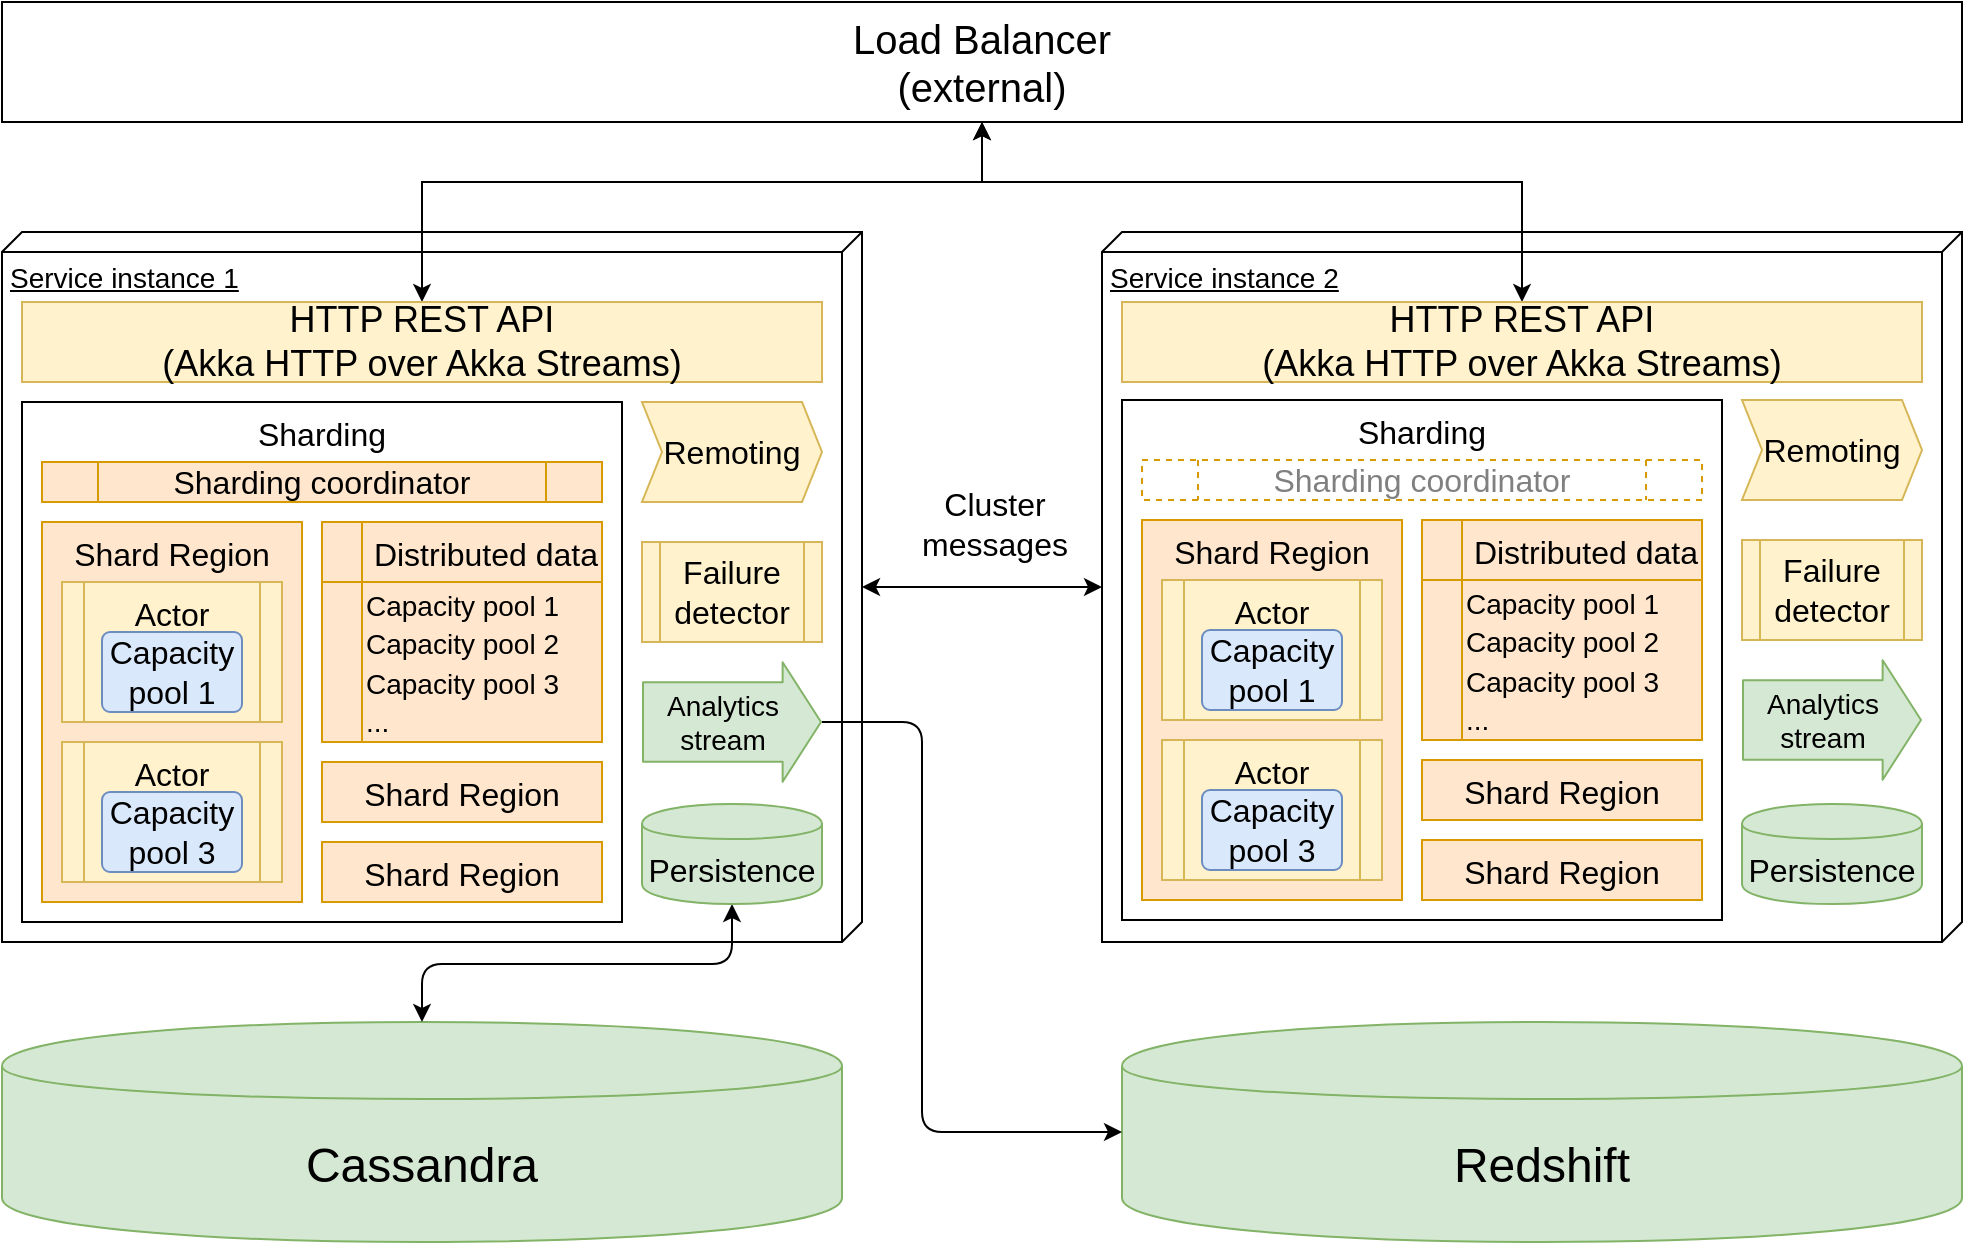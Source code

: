 <mxfile version="13.4.2" type="device"><diagram id="LK8TuRsa2vT0VlihYCzC" name="Page-1"><mxGraphModel dx="2525" dy="904" grid="1" gridSize="10" guides="1" tooltips="1" connect="1" arrows="1" fold="1" page="1" pageScale="1" pageWidth="850" pageHeight="1100" math="0" shadow="0"><root><mxCell id="0"/><mxCell id="1" parent="0"/><mxCell id="uVnXu0M_bN9vel0Fh6BO-103" value="Cluster&lt;br&gt;messages" style="edgeStyle=orthogonalEdgeStyle;rounded=0;orthogonalLoop=1;jettySize=auto;html=1;startArrow=classic;startFill=1;fontSize=16;" edge="1" parent="1" source="tTwzh7BgLfRT5gA1_CXw-3" target="uVnXu0M_bN9vel0Fh6BO-102"><mxGeometry x="0.091" y="33" relative="1" as="geometry"><mxPoint y="1" as="offset"/></mxGeometry></mxCell><mxCell id="tTwzh7BgLfRT5gA1_CXw-3" value="Service instance 1" style="verticalAlign=top;align=left;spacingTop=8;spacingLeft=2;spacingRight=12;shape=cube;size=10;direction=south;fontStyle=4;html=1;fontSize=14;" parent="1" vertex="1"><mxGeometry x="-810" y="135" width="430" height="355" as="geometry"/></mxCell><mxCell id="uVnXu0M_bN9vel0Fh6BO-102" value="Service instance 2" style="verticalAlign=top;align=left;spacingTop=8;spacingLeft=2;spacingRight=12;shape=cube;size=10;direction=south;fontStyle=4;html=1;fontSize=14;" vertex="1" parent="1"><mxGeometry x="-260" y="135" width="430" height="355" as="geometry"/></mxCell><mxCell id="tTwzh7BgLfRT5gA1_CXw-22" value="Cassandra" style="shape=cylinder;whiteSpace=wrap;html=1;boundedLbl=1;backgroundOutline=1;fontSize=24;fillColor=#d5e8d4;strokeColor=#82b366;" parent="1" vertex="1"><mxGeometry x="-810" y="530" width="420" height="110" as="geometry"/></mxCell><mxCell id="uVnXu0M_bN9vel0Fh6BO-125" style="edgeStyle=orthogonalEdgeStyle;rounded=0;orthogonalLoop=1;jettySize=auto;html=1;exitX=0.5;exitY=1;exitDx=0;exitDy=0;startArrow=classic;startFill=1;fontSize=16;" edge="1" parent="1" source="tTwzh7BgLfRT5gA1_CXw-33" target="tTwzh7BgLfRT5gA1_CXw-31"><mxGeometry relative="1" as="geometry"><Array as="points"><mxPoint x="-320" y="110"/><mxPoint x="-600" y="110"/></Array></mxGeometry></mxCell><mxCell id="uVnXu0M_bN9vel0Fh6BO-126" style="edgeStyle=orthogonalEdgeStyle;rounded=0;orthogonalLoop=1;jettySize=auto;html=1;exitX=0.5;exitY=1;exitDx=0;exitDy=0;startArrow=classic;startFill=1;fontSize=16;" edge="1" parent="1" source="tTwzh7BgLfRT5gA1_CXw-33" target="uVnXu0M_bN9vel0Fh6BO-104"><mxGeometry relative="1" as="geometry"><Array as="points"><mxPoint x="-320" y="110"/><mxPoint x="-50" y="110"/></Array></mxGeometry></mxCell><mxCell id="tTwzh7BgLfRT5gA1_CXw-33" value="Load Balancer&lt;br&gt;(external)" style="rounded=0;whiteSpace=wrap;html=1;fontSize=20;" parent="1" vertex="1"><mxGeometry x="-810" y="20" width="980" height="60" as="geometry"/></mxCell><mxCell id="tTwzh7BgLfRT5gA1_CXw-31" value="HTTP REST API&lt;br style=&quot;font-size: 18px&quot;&gt;(Akka HTTP over Akka Streams)" style="rounded=0;whiteSpace=wrap;html=1;fontSize=18;fillColor=#fff2cc;strokeColor=#d6b656;" parent="1" vertex="1"><mxGeometry x="-800" y="170" width="400" height="40" as="geometry"/></mxCell><mxCell id="uVnXu0M_bN9vel0Fh6BO-20" value="Sharding" style="rounded=0;whiteSpace=wrap;html=1;fontSize=16;verticalAlign=top;" vertex="1" parent="1"><mxGeometry x="-800" y="220" width="300" height="260" as="geometry"/></mxCell><mxCell id="uVnXu0M_bN9vel0Fh6BO-6" value="Shard Region" style="rounded=0;whiteSpace=wrap;html=1;fontSize=16;verticalAlign=top;fillColor=#ffe6cc;strokeColor=#d79b00;" vertex="1" parent="1"><mxGeometry x="-790" y="280" width="130" height="190" as="geometry"/></mxCell><mxCell id="uVnXu0M_bN9vel0Fh6BO-21" value="Shard Region" style="rounded=0;whiteSpace=wrap;html=1;fontSize=16;verticalAlign=top;fillColor=#ffe6cc;strokeColor=#d79b00;" vertex="1" parent="1"><mxGeometry x="-650" y="440" width="140" height="30" as="geometry"/></mxCell><mxCell id="uVnXu0M_bN9vel0Fh6BO-22" value="Shard Region" style="rounded=0;whiteSpace=wrap;html=1;fontSize=16;verticalAlign=top;fillColor=#ffe6cc;strokeColor=#d79b00;" vertex="1" parent="1"><mxGeometry x="-650" y="400" width="140" height="30" as="geometry"/></mxCell><mxCell id="uVnXu0M_bN9vel0Fh6BO-24" value="Sharding coordinator" style="shape=process;whiteSpace=wrap;html=1;backgroundOutline=1;fontSize=16;fillColor=#ffe6cc;strokeColor=#d79b00;" vertex="1" parent="1"><mxGeometry x="-790" y="250" width="280" height="20" as="geometry"/></mxCell><mxCell id="uVnXu0M_bN9vel0Fh6BO-36" value="Failure detector" style="shape=process;whiteSpace=wrap;html=1;backgroundOutline=1;fontSize=16;align=center;fillColor=#fff2cc;strokeColor=#d6b656;" vertex="1" parent="1"><mxGeometry x="-490" y="290" width="90" height="50" as="geometry"/></mxCell><mxCell id="uVnXu0M_bN9vel0Fh6BO-37" value="Remoting" style="shape=step;perimeter=stepPerimeter;whiteSpace=wrap;html=1;fixedSize=1;fontSize=16;align=center;size=10;fillColor=#fff2cc;strokeColor=#d6b656;" vertex="1" parent="1"><mxGeometry x="-490" y="220" width="90" height="50" as="geometry"/></mxCell><mxCell id="uVnXu0M_bN9vel0Fh6BO-128" style="edgeStyle=orthogonalEdgeStyle;rounded=1;orthogonalLoop=1;jettySize=auto;html=1;exitX=0.5;exitY=1;exitDx=0;exitDy=0;startArrow=classic;startFill=1;fontSize=16;" edge="1" parent="1" source="uVnXu0M_bN9vel0Fh6BO-38" target="tTwzh7BgLfRT5gA1_CXw-22"><mxGeometry relative="1" as="geometry"><Array as="points"><mxPoint x="-445" y="501"/><mxPoint x="-600" y="501"/></Array></mxGeometry></mxCell><mxCell id="uVnXu0M_bN9vel0Fh6BO-38" value="Persistence" style="shape=cylinder;whiteSpace=wrap;html=1;boundedLbl=1;backgroundOutline=1;fontSize=16;align=center;fillColor=#d5e8d4;strokeColor=#82b366;" vertex="1" parent="1"><mxGeometry x="-490" y="421" width="90" height="50" as="geometry"/></mxCell><mxCell id="uVnXu0M_bN9vel0Fh6BO-66" value="" style="shape=flexArrow;endArrow=classic;html=1;fontSize=18;width=39.866;endSize=6.063;endWidth=18.944;fillColor=#d5e8d4;strokeColor=#82b366;" edge="1" parent="1"><mxGeometry width="50" height="50" relative="1" as="geometry"><mxPoint x="-490" y="380" as="sourcePoint"/><mxPoint x="-400" y="380" as="targetPoint"/></mxGeometry></mxCell><mxCell id="uVnXu0M_bN9vel0Fh6BO-68" value="Analytics&lt;br style=&quot;font-size: 14px;&quot;&gt;stream" style="edgeLabel;html=1;align=center;verticalAlign=middle;resizable=0;points=[];fontSize=14;labelBackgroundColor=none;" vertex="1" connectable="0" parent="uVnXu0M_bN9vel0Fh6BO-66"><mxGeometry x="0.438" y="6" relative="1" as="geometry"><mxPoint x="-24.65" y="6" as="offset"/></mxGeometry></mxCell><mxCell id="uVnXu0M_bN9vel0Fh6BO-73" value="" style="group;fillColor=#ffe6cc;strokeColor=#d79b00;" vertex="1" connectable="0" parent="1"><mxGeometry x="-650" y="280" width="140" height="110" as="geometry"/></mxCell><mxCell id="uVnXu0M_bN9vel0Fh6BO-74" value="" style="group;fillColor=#fff2cc;strokeColor=#d6b656;" vertex="1" connectable="0" parent="1"><mxGeometry x="-780" y="310" width="110" height="70" as="geometry"/></mxCell><mxCell id="uVnXu0M_bN9vel0Fh6BO-75" value="" style="group;fillColor=#dae8fc;strokeColor=#6c8ebf;" vertex="1" connectable="0" parent="1"><mxGeometry x="-780" y="390" width="110" height="70" as="geometry"/></mxCell><mxCell id="uVnXu0M_bN9vel0Fh6BO-15" value="Actor" style="shape=process;whiteSpace=wrap;html=1;backgroundOutline=1;fontSize=16;verticalAlign=top;horizontal=1;fillColor=#fff2cc;strokeColor=#d6b656;" vertex="1" parent="1"><mxGeometry x="-780" y="390" width="110" height="70" as="geometry"/></mxCell><mxCell id="uVnXu0M_bN9vel0Fh6BO-16" value="Capacity&lt;br&gt;pool 3" style="rounded=1;arcSize=10;whiteSpace=wrap;html=1;align=center;fontSize=16;fillColor=#dae8fc;strokeColor=#6c8ebf;" vertex="1" parent="1"><mxGeometry x="-760" y="415" width="70" height="40" as="geometry"/></mxCell><mxCell id="uVnXu0M_bN9vel0Fh6BO-7" value="Actor" style="shape=process;whiteSpace=wrap;html=1;backgroundOutline=1;fontSize=16;verticalAlign=top;fillColor=#fff2cc;strokeColor=#d6b656;" vertex="1" parent="1"><mxGeometry x="-780" y="310" width="110" height="70" as="geometry"/></mxCell><mxCell id="uVnXu0M_bN9vel0Fh6BO-9" value="Capacity&lt;br&gt;pool 1" style="rounded=1;arcSize=10;whiteSpace=wrap;html=1;align=center;fontSize=16;fillColor=#dae8fc;strokeColor=#6c8ebf;" vertex="1" parent="1"><mxGeometry x="-760" y="335" width="70" height="40" as="geometry"/></mxCell><mxCell id="uVnXu0M_bN9vel0Fh6BO-76" value="" style="group" vertex="1" connectable="0" parent="1"><mxGeometry x="-650" y="280" width="140" height="110" as="geometry"/></mxCell><mxCell id="uVnXu0M_bN9vel0Fh6BO-27" value="Distributed data&lt;font style=&quot;font-size: 14px&quot;&gt;&lt;br&gt;&lt;/font&gt;" style="shape=internalStorage;whiteSpace=wrap;html=1;backgroundOutline=1;fontSize=16;verticalAlign=top;dx=20;dy=30;align=right;fillColor=#ffe6cc;strokeColor=#d79b00;" vertex="1" parent="uVnXu0M_bN9vel0Fh6BO-76"><mxGeometry width="140" height="110" as="geometry"/></mxCell><mxCell id="uVnXu0M_bN9vel0Fh6BO-29" value="&lt;span style=&quot;font-size: 14px&quot;&gt;Capacity pool 1&lt;/span&gt;&lt;br style=&quot;font-size: 14px&quot;&gt;&lt;span style=&quot;font-size: 14px&quot;&gt;Capacity pool 2&lt;/span&gt;&lt;br style=&quot;font-size: 14px&quot;&gt;&lt;span style=&quot;font-size: 14px&quot;&gt;Capacity pool 3&lt;/span&gt;&lt;br style=&quot;font-size: 14px&quot;&gt;&lt;span style=&quot;font-size: 14px&quot;&gt;...&lt;/span&gt;" style="rounded=0;whiteSpace=wrap;html=1;fontSize=16;align=left;strokeColor=#d79b00;fillColor=#ffe6cc;" vertex="1" parent="uVnXu0M_bN9vel0Fh6BO-76"><mxGeometry x="20" y="30" width="120" height="80" as="geometry"/></mxCell><mxCell id="uVnXu0M_bN9vel0Fh6BO-104" value="HTTP REST API&lt;br style=&quot;font-size: 18px&quot;&gt;(Akka HTTP over Akka Streams)" style="rounded=0;whiteSpace=wrap;html=1;fontSize=18;fillColor=#fff2cc;strokeColor=#d6b656;" vertex="1" parent="1"><mxGeometry x="-250" y="170" width="400" height="40" as="geometry"/></mxCell><mxCell id="uVnXu0M_bN9vel0Fh6BO-105" value="Sharding" style="rounded=0;whiteSpace=wrap;html=1;fontSize=16;verticalAlign=top;" vertex="1" parent="1"><mxGeometry x="-250" y="219" width="300" height="260" as="geometry"/></mxCell><mxCell id="uVnXu0M_bN9vel0Fh6BO-106" value="Shard Region" style="rounded=0;whiteSpace=wrap;html=1;fontSize=16;verticalAlign=top;fillColor=#ffe6cc;strokeColor=#d79b00;" vertex="1" parent="1"><mxGeometry x="-240" y="279" width="130" height="190" as="geometry"/></mxCell><mxCell id="uVnXu0M_bN9vel0Fh6BO-107" value="Shard Region" style="rounded=0;whiteSpace=wrap;html=1;fontSize=16;verticalAlign=top;fillColor=#ffe6cc;strokeColor=#d79b00;" vertex="1" parent="1"><mxGeometry x="-100" y="439" width="140" height="30" as="geometry"/></mxCell><mxCell id="uVnXu0M_bN9vel0Fh6BO-108" value="Shard Region" style="rounded=0;whiteSpace=wrap;html=1;fontSize=16;verticalAlign=top;fillColor=#ffe6cc;strokeColor=#d79b00;" vertex="1" parent="1"><mxGeometry x="-100" y="399" width="140" height="30" as="geometry"/></mxCell><mxCell id="uVnXu0M_bN9vel0Fh6BO-109" value="Sharding coordinator" style="shape=process;whiteSpace=wrap;html=1;backgroundOutline=1;fontSize=16;strokeColor=#d79b00;dashed=1;fontColor=#808080;" vertex="1" parent="1"><mxGeometry x="-240" y="249" width="280" height="20" as="geometry"/></mxCell><mxCell id="uVnXu0M_bN9vel0Fh6BO-110" value="Failure detector" style="shape=process;whiteSpace=wrap;html=1;backgroundOutline=1;fontSize=16;align=center;fillColor=#fff2cc;strokeColor=#d6b656;" vertex="1" parent="1"><mxGeometry x="60" y="289" width="90" height="50" as="geometry"/></mxCell><mxCell id="uVnXu0M_bN9vel0Fh6BO-111" value="Remoting" style="shape=step;perimeter=stepPerimeter;whiteSpace=wrap;html=1;fixedSize=1;fontSize=16;align=center;size=10;fillColor=#fff2cc;strokeColor=#d6b656;" vertex="1" parent="1"><mxGeometry x="60" y="219" width="90" height="50" as="geometry"/></mxCell><mxCell id="uVnXu0M_bN9vel0Fh6BO-112" value="Persistence" style="shape=cylinder;whiteSpace=wrap;html=1;boundedLbl=1;backgroundOutline=1;fontSize=16;align=center;fillColor=#d5e8d4;strokeColor=#82b366;" vertex="1" parent="1"><mxGeometry x="60" y="421" width="90" height="50" as="geometry"/></mxCell><mxCell id="uVnXu0M_bN9vel0Fh6BO-113" value="" style="shape=flexArrow;endArrow=classic;html=1;fontSize=18;width=39.866;endSize=6.063;endWidth=18.944;fillColor=#d5e8d4;strokeColor=#82b366;" edge="1" parent="1"><mxGeometry width="50" height="50" relative="1" as="geometry"><mxPoint x="60" y="379" as="sourcePoint"/><mxPoint x="150" y="379" as="targetPoint"/></mxGeometry></mxCell><mxCell id="uVnXu0M_bN9vel0Fh6BO-114" value="Analytics&lt;br style=&quot;font-size: 14px;&quot;&gt;stream" style="edgeLabel;html=1;align=center;verticalAlign=middle;resizable=0;points=[];fontSize=14;labelBackgroundColor=none;" vertex="1" connectable="0" parent="uVnXu0M_bN9vel0Fh6BO-113"><mxGeometry x="0.438" y="6" relative="1" as="geometry"><mxPoint x="-24.65" y="6" as="offset"/></mxGeometry></mxCell><mxCell id="uVnXu0M_bN9vel0Fh6BO-115" value="" style="group;fillColor=#ffe6cc;strokeColor=#d79b00;" vertex="1" connectable="0" parent="1"><mxGeometry x="-100" y="279" width="140" height="110" as="geometry"/></mxCell><mxCell id="uVnXu0M_bN9vel0Fh6BO-116" value="" style="group;fillColor=#fff2cc;strokeColor=#d6b656;" vertex="1" connectable="0" parent="1"><mxGeometry x="-230" y="309" width="110" height="70" as="geometry"/></mxCell><mxCell id="uVnXu0M_bN9vel0Fh6BO-117" value="" style="group;fillColor=#dae8fc;strokeColor=#6c8ebf;" vertex="1" connectable="0" parent="1"><mxGeometry x="-230" y="389" width="110" height="70" as="geometry"/></mxCell><mxCell id="uVnXu0M_bN9vel0Fh6BO-118" value="Actor" style="shape=process;whiteSpace=wrap;html=1;backgroundOutline=1;fontSize=16;verticalAlign=top;horizontal=1;fillColor=#fff2cc;strokeColor=#d6b656;" vertex="1" parent="1"><mxGeometry x="-230" y="389" width="110" height="70" as="geometry"/></mxCell><mxCell id="uVnXu0M_bN9vel0Fh6BO-119" value="Capacity&lt;br&gt;pool 3" style="rounded=1;arcSize=10;whiteSpace=wrap;html=1;align=center;fontSize=16;fillColor=#dae8fc;strokeColor=#6c8ebf;" vertex="1" parent="1"><mxGeometry x="-210" y="414" width="70" height="40" as="geometry"/></mxCell><mxCell id="uVnXu0M_bN9vel0Fh6BO-120" value="Actor" style="shape=process;whiteSpace=wrap;html=1;backgroundOutline=1;fontSize=16;verticalAlign=top;fillColor=#fff2cc;strokeColor=#d6b656;" vertex="1" parent="1"><mxGeometry x="-230" y="309" width="110" height="70" as="geometry"/></mxCell><mxCell id="uVnXu0M_bN9vel0Fh6BO-121" value="Capacity&lt;br&gt;pool 1" style="rounded=1;arcSize=10;whiteSpace=wrap;html=1;align=center;fontSize=16;fillColor=#dae8fc;strokeColor=#6c8ebf;" vertex="1" parent="1"><mxGeometry x="-210" y="334" width="70" height="40" as="geometry"/></mxCell><mxCell id="uVnXu0M_bN9vel0Fh6BO-122" value="" style="group" vertex="1" connectable="0" parent="1"><mxGeometry x="-100" y="279" width="140" height="110" as="geometry"/></mxCell><mxCell id="uVnXu0M_bN9vel0Fh6BO-123" value="Distributed data&lt;font style=&quot;font-size: 14px&quot;&gt;&lt;br&gt;&lt;/font&gt;" style="shape=internalStorage;whiteSpace=wrap;html=1;backgroundOutline=1;fontSize=16;verticalAlign=top;dx=20;dy=30;align=right;fillColor=#ffe6cc;strokeColor=#d79b00;" vertex="1" parent="uVnXu0M_bN9vel0Fh6BO-122"><mxGeometry width="140" height="110" as="geometry"/></mxCell><mxCell id="uVnXu0M_bN9vel0Fh6BO-124" value="&lt;span style=&quot;font-size: 14px&quot;&gt;Capacity pool 1&lt;/span&gt;&lt;br style=&quot;font-size: 14px&quot;&gt;&lt;span style=&quot;font-size: 14px&quot;&gt;Capacity pool 2&lt;/span&gt;&lt;br style=&quot;font-size: 14px&quot;&gt;&lt;span style=&quot;font-size: 14px&quot;&gt;Capacity pool 3&lt;/span&gt;&lt;br style=&quot;font-size: 14px&quot;&gt;&lt;span style=&quot;font-size: 14px&quot;&gt;...&lt;/span&gt;" style="rounded=0;whiteSpace=wrap;html=1;fontSize=16;align=left;strokeColor=#d79b00;fillColor=#ffe6cc;" vertex="1" parent="uVnXu0M_bN9vel0Fh6BO-122"><mxGeometry x="20" y="30" width="120" height="80" as="geometry"/></mxCell><mxCell id="uVnXu0M_bN9vel0Fh6BO-127" value="Redshift" style="shape=cylinder;whiteSpace=wrap;html=1;boundedLbl=1;backgroundOutline=1;fontSize=24;fillColor=#d5e8d4;strokeColor=#82b366;" vertex="1" parent="1"><mxGeometry x="-250" y="530" width="420" height="110" as="geometry"/></mxCell><mxCell id="uVnXu0M_bN9vel0Fh6BO-129" value="" style="endArrow=classic;html=1;fontSize=16;entryX=0;entryY=0.5;entryDx=0;entryDy=0;edgeStyle=elbowEdgeStyle;" edge="1" parent="1" target="uVnXu0M_bN9vel0Fh6BO-127"><mxGeometry width="50" height="50" relative="1" as="geometry"><mxPoint x="-400" y="380" as="sourcePoint"/><mxPoint x="-350" y="410" as="targetPoint"/><Array as="points"><mxPoint x="-350" y="480"/></Array></mxGeometry></mxCell></root></mxGraphModel></diagram></mxfile>